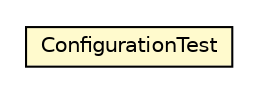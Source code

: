 #!/usr/local/bin/dot
#
# Class diagram 
# Generated by UMLGraph version R5_6-24-gf6e263 (http://www.umlgraph.org/)
#

digraph G {
	edge [fontname="Helvetica",fontsize=10,labelfontname="Helvetica",labelfontsize=10];
	node [fontname="Helvetica",fontsize=10,shape=plaintext];
	nodesep=0.25;
	ranksep=0.5;
	// net.trajano.auth.test.ConfigurationTest
	c7 [label=<<table title="net.trajano.auth.test.ConfigurationTest" border="0" cellborder="1" cellspacing="0" cellpadding="2" port="p" bgcolor="lemonChiffon" href="./ConfigurationTest.html">
		<tr><td><table border="0" cellspacing="0" cellpadding="1">
<tr><td align="center" balign="center"> ConfigurationTest </td></tr>
		</table></td></tr>
		</table>>, URL="./ConfigurationTest.html", fontname="Helvetica", fontcolor="black", fontsize=10.0];
}

